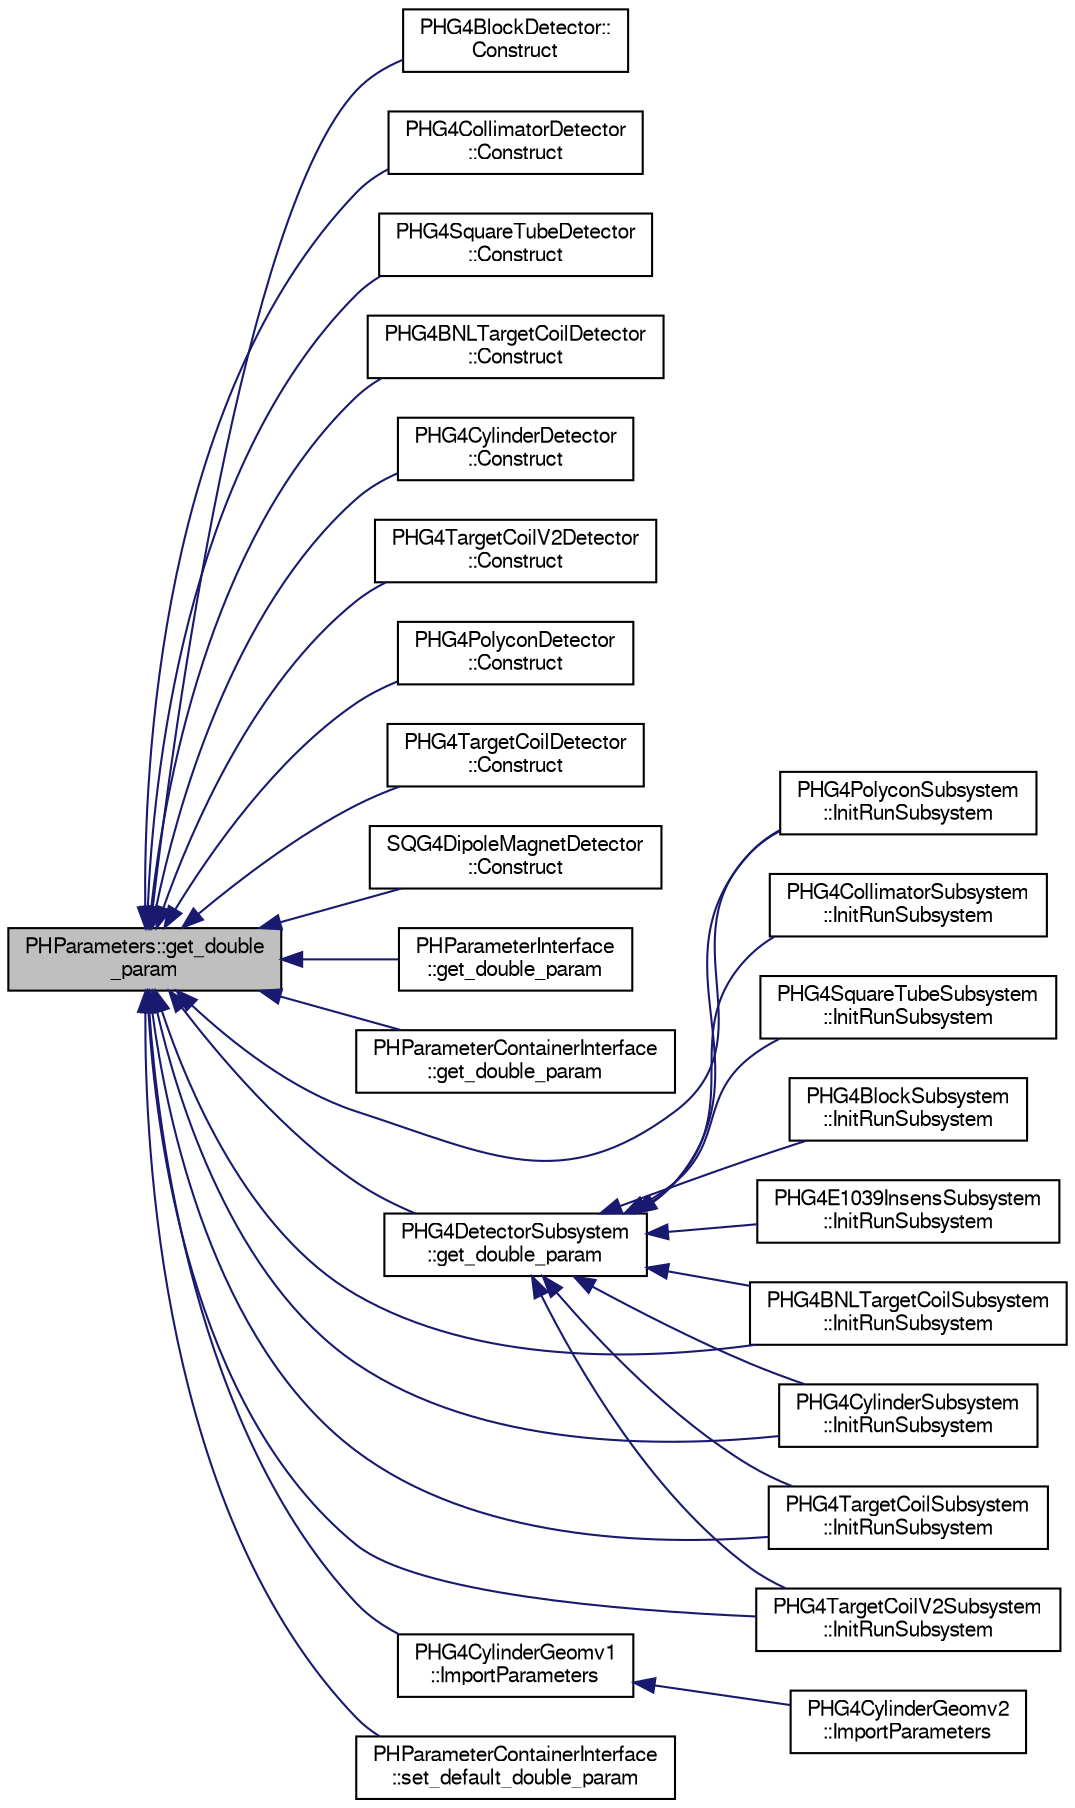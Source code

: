 digraph "PHParameters::get_double_param"
{
  bgcolor="transparent";
  edge [fontname="FreeSans",fontsize="10",labelfontname="FreeSans",labelfontsize="10"];
  node [fontname="FreeSans",fontsize="10",shape=record];
  rankdir="LR";
  Node1 [label="PHParameters::get_double\l_param",height=0.2,width=0.4,color="black", fillcolor="grey75", style="filled" fontcolor="black"];
  Node1 -> Node2 [dir="back",color="midnightblue",fontsize="10",style="solid",fontname="FreeSans"];
  Node2 [label="PHG4BlockDetector::\lConstruct",height=0.2,width=0.4,color="black",URL="$dc/d36/classPHG4BlockDetector.html#aaca6af5fccde9dcfdc03ff3033569db2",tooltip="construct "];
  Node1 -> Node3 [dir="back",color="midnightblue",fontsize="10",style="solid",fontname="FreeSans"];
  Node3 [label="PHG4CollimatorDetector\l::Construct",height=0.2,width=0.4,color="black",URL="$d8/d44/classPHG4CollimatorDetector.html#a870097d3b8391e28d314cca30a4eabe6",tooltip="construct "];
  Node1 -> Node4 [dir="back",color="midnightblue",fontsize="10",style="solid",fontname="FreeSans"];
  Node4 [label="PHG4SquareTubeDetector\l::Construct",height=0.2,width=0.4,color="black",URL="$d9/d87/classPHG4SquareTubeDetector.html#a7d65d2d7c168e873a90f35190fff76e0",tooltip="construct "];
  Node1 -> Node5 [dir="back",color="midnightblue",fontsize="10",style="solid",fontname="FreeSans"];
  Node5 [label="PHG4BNLTargetCoilDetector\l::Construct",height=0.2,width=0.4,color="black",URL="$d7/d21/classPHG4BNLTargetCoilDetector.html#a16c32900d2a48f11dc455765404f20a0",tooltip="construct "];
  Node1 -> Node6 [dir="back",color="midnightblue",fontsize="10",style="solid",fontname="FreeSans"];
  Node6 [label="PHG4CylinderDetector\l::Construct",height=0.2,width=0.4,color="black",URL="$d3/d95/classPHG4CylinderDetector.html#a6fa5431545a727e69c380d93d141357f",tooltip="construct "];
  Node1 -> Node7 [dir="back",color="midnightblue",fontsize="10",style="solid",fontname="FreeSans"];
  Node7 [label="PHG4TargetCoilV2Detector\l::Construct",height=0.2,width=0.4,color="black",URL="$d0/d00/classPHG4TargetCoilV2Detector.html#ae28a3e7c09d003ef2d7e85ad3ddf8769",tooltip="construct "];
  Node1 -> Node8 [dir="back",color="midnightblue",fontsize="10",style="solid",fontname="FreeSans"];
  Node8 [label="PHG4PolyconDetector\l::Construct",height=0.2,width=0.4,color="black",URL="$d8/db8/classPHG4PolyconDetector.html#a78253ae45c0a5aadaa7120e7178ccca1",tooltip="construct "];
  Node1 -> Node9 [dir="back",color="midnightblue",fontsize="10",style="solid",fontname="FreeSans"];
  Node9 [label="PHG4TargetCoilDetector\l::Construct",height=0.2,width=0.4,color="black",URL="$df/dec/classPHG4TargetCoilDetector.html#a98aec1b4b1c7927bed92574f0ef85f76",tooltip="construct "];
  Node1 -> Node10 [dir="back",color="midnightblue",fontsize="10",style="solid",fontname="FreeSans"];
  Node10 [label="SQG4DipoleMagnetDetector\l::Construct",height=0.2,width=0.4,color="black",URL="$d3/d93/classSQG4DipoleMagnetDetector.html#a571c9fd368dfd5a884d6eb3eb6bb103b",tooltip="construct "];
  Node1 -> Node11 [dir="back",color="midnightblue",fontsize="10",style="solid",fontname="FreeSans"];
  Node11 [label="PHParameterInterface\l::get_double_param",height=0.2,width=0.4,color="black",URL="$d4/d31/classPHParameterInterface.html#ad2a1bcd8dfa116aeb75cafc5b81c059d"];
  Node1 -> Node12 [dir="back",color="midnightblue",fontsize="10",style="solid",fontname="FreeSans"];
  Node12 [label="PHParameterContainerInterface\l::get_double_param",height=0.2,width=0.4,color="black",URL="$da/d11/classPHParameterContainerInterface.html#abeab8c823392160c59576ae18fa2f290"];
  Node1 -> Node13 [dir="back",color="midnightblue",fontsize="10",style="solid",fontname="FreeSans"];
  Node13 [label="PHG4DetectorSubsystem\l::get_double_param",height=0.2,width=0.4,color="black",URL="$d5/d29/classPHG4DetectorSubsystem.html#ac1432a8cbba08919cd979a2ab8c0b6c9"];
  Node13 -> Node14 [dir="back",color="midnightblue",fontsize="10",style="solid",fontname="FreeSans"];
  Node14 [label="PHG4BlockSubsystem\l::InitRunSubsystem",height=0.2,width=0.4,color="black",URL="$df/d14/classPHG4BlockSubsystem.html#ac0d173351f388609274a5105753746c3",tooltip="InitRunSubsystem. "];
  Node13 -> Node15 [dir="back",color="midnightblue",fontsize="10",style="solid",fontname="FreeSans"];
  Node15 [label="PHG4E1039InsensSubsystem\l::InitRunSubsystem",height=0.2,width=0.4,color="black",URL="$d9/d43/classPHG4E1039InsensSubsystem.html#a5b33838350511d45e3d69556ae38d3c4",tooltip="InitRunSubsystem. "];
  Node13 -> Node16 [dir="back",color="midnightblue",fontsize="10",style="solid",fontname="FreeSans"];
  Node16 [label="PHG4CollimatorSubsystem\l::InitRunSubsystem",height=0.2,width=0.4,color="black",URL="$de/d78/classPHG4CollimatorSubsystem.html#a92f9e8f0d2891f34d9a638a76577a6b2",tooltip="InitRunSubsystem. "];
  Node13 -> Node17 [dir="back",color="midnightblue",fontsize="10",style="solid",fontname="FreeSans"];
  Node17 [label="PHG4SquareTubeSubsystem\l::InitRunSubsystem",height=0.2,width=0.4,color="black",URL="$d4/d2d/classPHG4SquareTubeSubsystem.html#a5b92b85e8435b833679496938bc6c4d8",tooltip="InitRunSubsystem. "];
  Node13 -> Node18 [dir="back",color="midnightblue",fontsize="10",style="solid",fontname="FreeSans"];
  Node18 [label="PHG4PolyconSubsystem\l::InitRunSubsystem",height=0.2,width=0.4,color="black",URL="$d6/d12/classPHG4PolyconSubsystem.html#aaeebd3d4f0dc15785098c0dcb44b6740",tooltip="init runwise stuff "];
  Node13 -> Node19 [dir="back",color="midnightblue",fontsize="10",style="solid",fontname="FreeSans"];
  Node19 [label="PHG4BNLTargetCoilSubsystem\l::InitRunSubsystem",height=0.2,width=0.4,color="black",URL="$d9/df7/classPHG4BNLTargetCoilSubsystem.html#a51eacfee4ecd504d8a424baa292de510",tooltip="init runwise stuff "];
  Node13 -> Node20 [dir="back",color="midnightblue",fontsize="10",style="solid",fontname="FreeSans"];
  Node20 [label="PHG4CylinderSubsystem\l::InitRunSubsystem",height=0.2,width=0.4,color="black",URL="$db/dc5/classPHG4CylinderSubsystem.html#a034cd0c643ec03070dcaf5f3bae175e0",tooltip="init runwise stuff "];
  Node13 -> Node21 [dir="back",color="midnightblue",fontsize="10",style="solid",fontname="FreeSans"];
  Node21 [label="PHG4TargetCoilSubsystem\l::InitRunSubsystem",height=0.2,width=0.4,color="black",URL="$d8/d86/classPHG4TargetCoilSubsystem.html#ab2523afc854bd0070f5de6bd2448664e",tooltip="init runwise stuff "];
  Node13 -> Node22 [dir="back",color="midnightblue",fontsize="10",style="solid",fontname="FreeSans"];
  Node22 [label="PHG4TargetCoilV2Subsystem\l::InitRunSubsystem",height=0.2,width=0.4,color="black",URL="$db/ddf/classPHG4TargetCoilV2Subsystem.html#a90105993fc507bc86e1605a1ea0f5b28",tooltip="init runwise stuff "];
  Node1 -> Node23 [dir="back",color="midnightblue",fontsize="10",style="solid",fontname="FreeSans"];
  Node23 [label="PHG4CylinderGeomv1\l::ImportParameters",height=0.2,width=0.4,color="black",URL="$d3/d63/classPHG4CylinderGeomv1.html#accabd2d72bf6949d7e6daefbc93e8ab2",tooltip="load parameters from PHParameters, which interface to Database/XML/ROOT files "];
  Node23 -> Node24 [dir="back",color="midnightblue",fontsize="10",style="solid",fontname="FreeSans"];
  Node24 [label="PHG4CylinderGeomv2\l::ImportParameters",height=0.2,width=0.4,color="black",URL="$d1/df3/classPHG4CylinderGeomv2.html#ae660d920fd9c780b4cc92b92037aeb0e",tooltip="load parameters from PHParameters, which interface to Database/XML/ROOT files "];
  Node1 -> Node18 [dir="back",color="midnightblue",fontsize="10",style="solid",fontname="FreeSans"];
  Node1 -> Node22 [dir="back",color="midnightblue",fontsize="10",style="solid",fontname="FreeSans"];
  Node1 -> Node19 [dir="back",color="midnightblue",fontsize="10",style="solid",fontname="FreeSans"];
  Node1 -> Node21 [dir="back",color="midnightblue",fontsize="10",style="solid",fontname="FreeSans"];
  Node1 -> Node20 [dir="back",color="midnightblue",fontsize="10",style="solid",fontname="FreeSans"];
  Node1 -> Node25 [dir="back",color="midnightblue",fontsize="10",style="solid",fontname="FreeSans"];
  Node25 [label="PHParameterContainerInterface\l::set_default_double_param",height=0.2,width=0.4,color="black",URL="$da/d11/classPHParameterContainerInterface.html#a304d76924bdc742b6f68fd4bede1bde4"];
}
